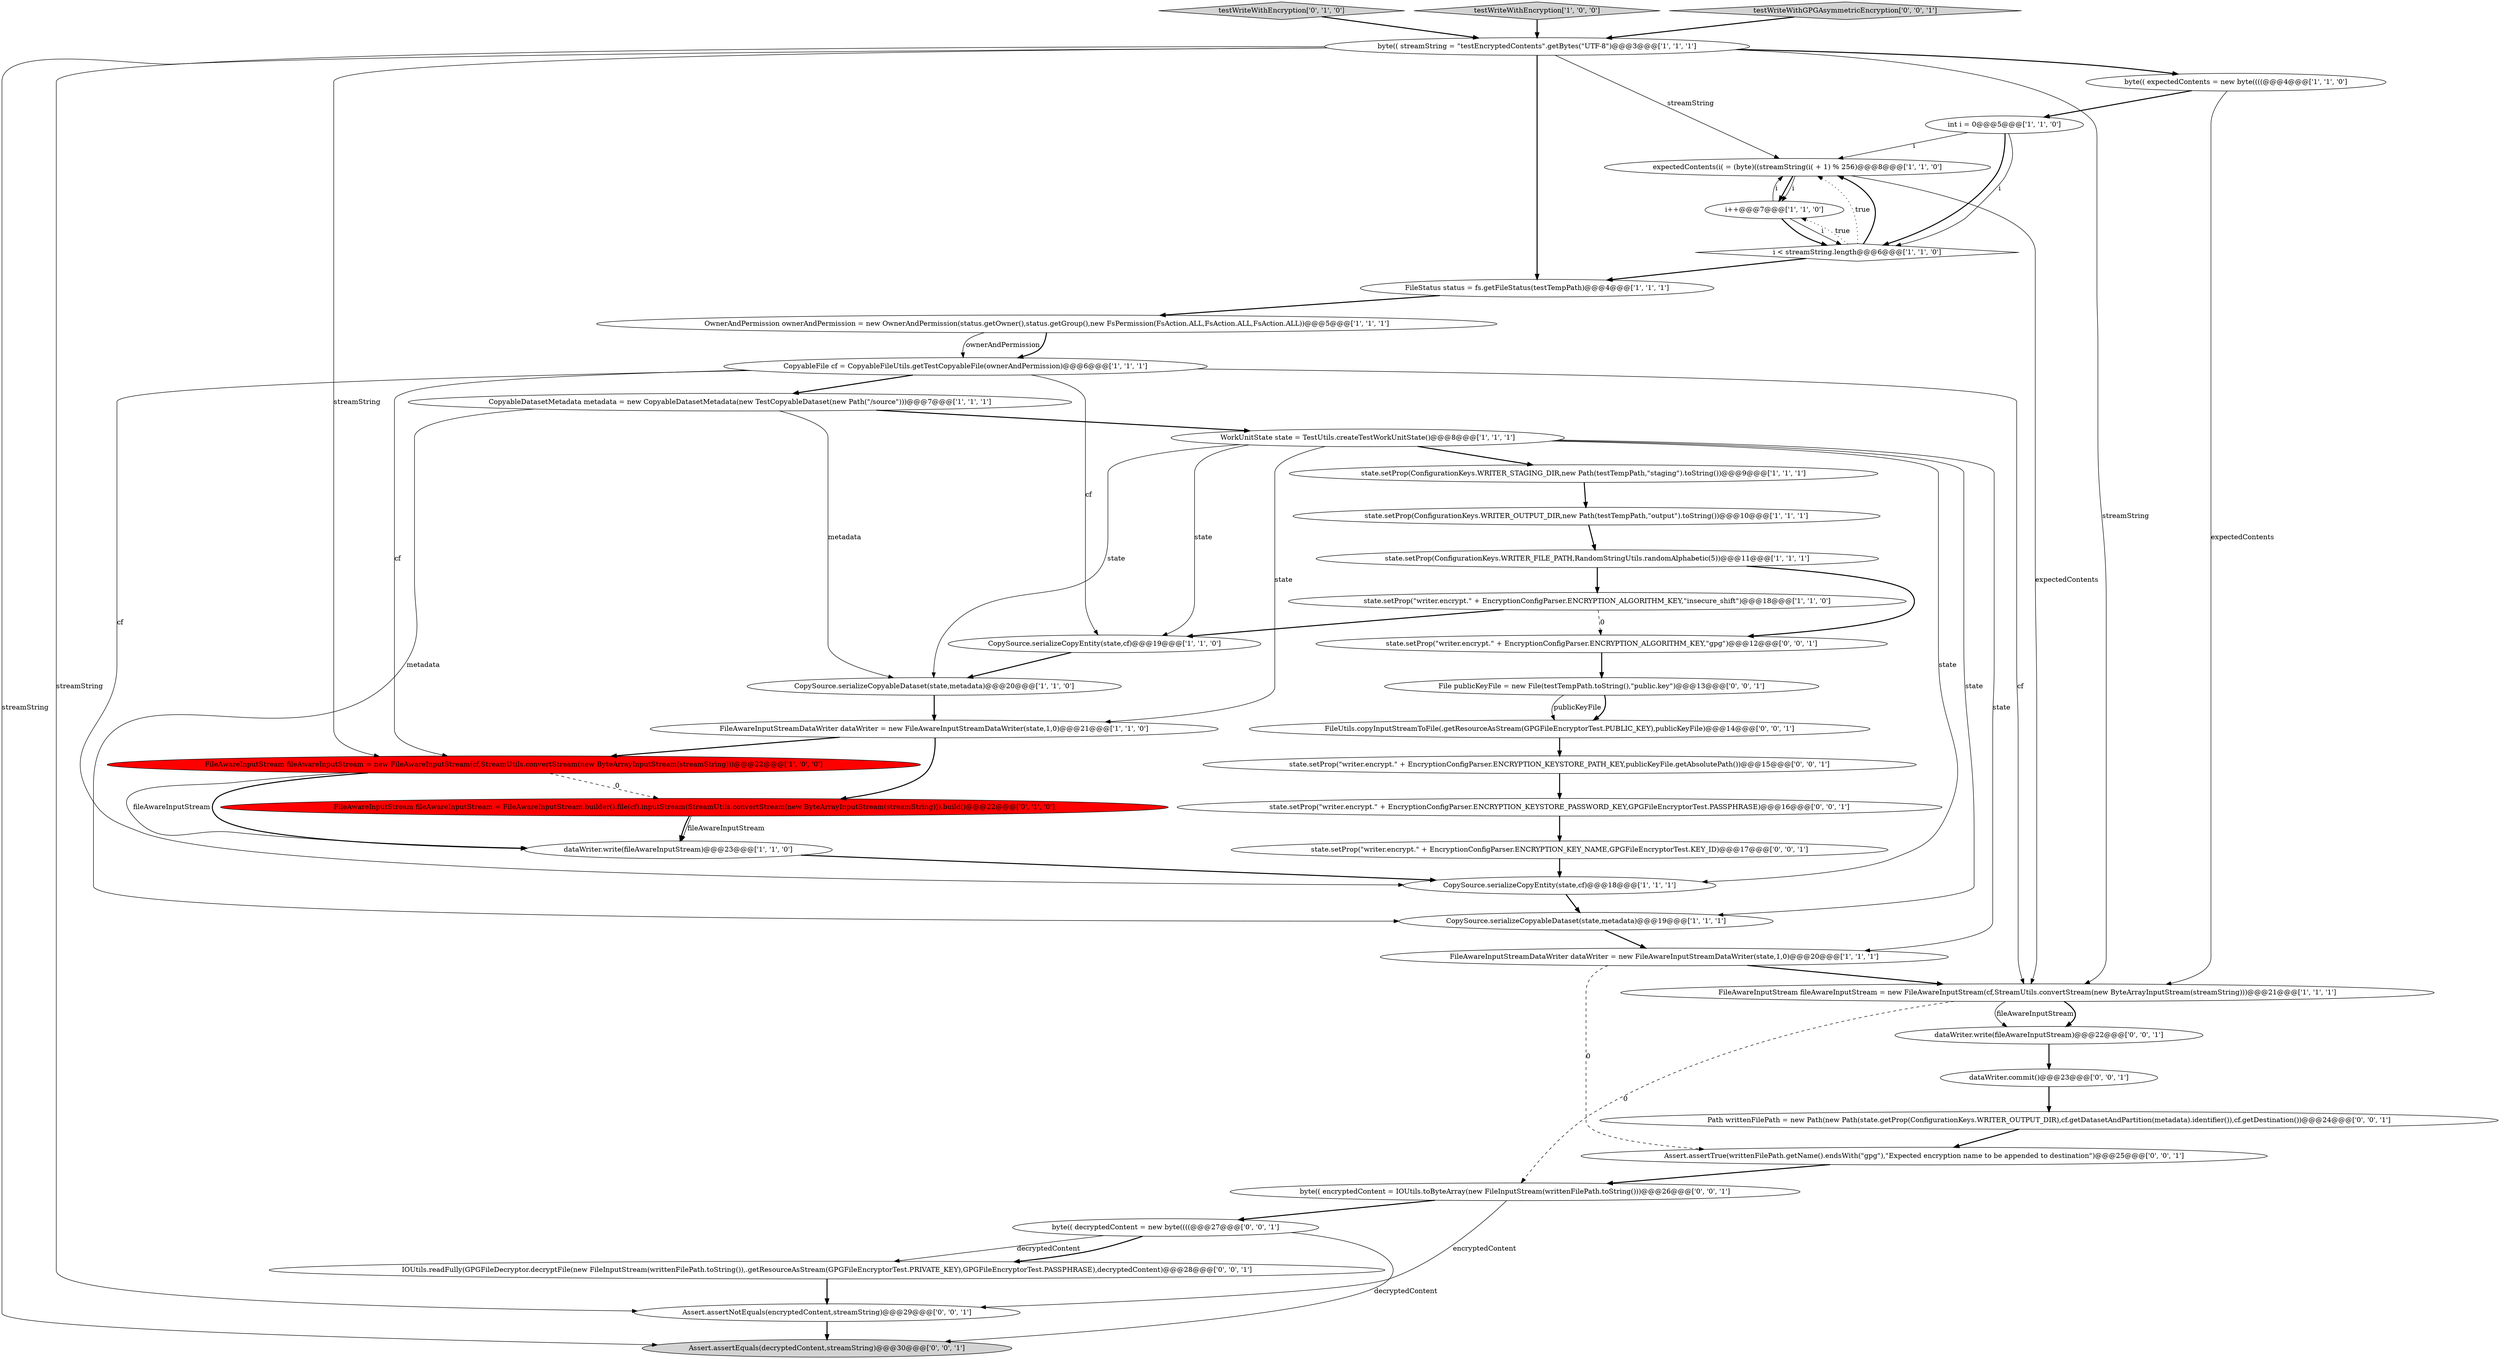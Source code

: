 digraph {
28 [style = filled, label = "Assert.assertEquals(decryptedContent,streamString)@@@30@@@['0', '0', '1']", fillcolor = lightgray, shape = ellipse image = "AAA0AAABBB3BBB"];
35 [style = filled, label = "byte(( encryptedContent = IOUtils.toByteArray(new FileInputStream(writtenFilePath.toString()))@@@26@@@['0', '0', '1']", fillcolor = white, shape = ellipse image = "AAA0AAABBB3BBB"];
19 [style = filled, label = "state.setProp(ConfigurationKeys.WRITER_OUTPUT_DIR,new Path(testTempPath,\"output\").toString())@@@10@@@['1', '1', '1']", fillcolor = white, shape = ellipse image = "AAA0AAABBB1BBB"];
20 [style = filled, label = "byte(( streamString = \"testEncryptedContents\".getBytes(\"UTF-8\")@@@3@@@['1', '1', '1']", fillcolor = white, shape = ellipse image = "AAA0AAABBB1BBB"];
8 [style = filled, label = "byte(( expectedContents = new byte((((@@@4@@@['1', '1', '0']", fillcolor = white, shape = ellipse image = "AAA0AAABBB1BBB"];
15 [style = filled, label = "FileAwareInputStream fileAwareInputStream = new FileAwareInputStream(cf,StreamUtils.convertStream(new ByteArrayInputStream(streamString)))@@@22@@@['1', '0', '0']", fillcolor = red, shape = ellipse image = "AAA1AAABBB1BBB"];
10 [style = filled, label = "FileAwareInputStreamDataWriter dataWriter = new FileAwareInputStreamDataWriter(state,1,0)@@@20@@@['1', '1', '1']", fillcolor = white, shape = ellipse image = "AAA0AAABBB1BBB"];
25 [style = filled, label = "testWriteWithEncryption['0', '1', '0']", fillcolor = lightgray, shape = diamond image = "AAA0AAABBB2BBB"];
22 [style = filled, label = "CopyableFile cf = CopyableFileUtils.getTestCopyableFile(ownerAndPermission)@@@6@@@['1', '1', '1']", fillcolor = white, shape = ellipse image = "AAA0AAABBB1BBB"];
26 [style = filled, label = "FileAwareInputStream fileAwareInputStream = FileAwareInputStream.builder().file(cf).inputStream(StreamUtils.convertStream(new ByteArrayInputStream(streamString))).build()@@@22@@@['0', '1', '0']", fillcolor = red, shape = ellipse image = "AAA1AAABBB2BBB"];
18 [style = filled, label = "state.setProp(\"writer.encrypt.\" + EncryptionConfigParser.ENCRYPTION_ALGORITHM_KEY,\"insecure_shift\")@@@18@@@['1', '1', '0']", fillcolor = white, shape = ellipse image = "AAA0AAABBB1BBB"];
40 [style = filled, label = "state.setProp(\"writer.encrypt.\" + EncryptionConfigParser.ENCRYPTION_KEYSTORE_PASSWORD_KEY,GPGFileEncryptorTest.PASSPHRASE)@@@16@@@['0', '0', '1']", fillcolor = white, shape = ellipse image = "AAA0AAABBB3BBB"];
30 [style = filled, label = "state.setProp(\"writer.encrypt.\" + EncryptionConfigParser.ENCRYPTION_KEY_NAME,GPGFileEncryptorTest.KEY_ID)@@@17@@@['0', '0', '1']", fillcolor = white, shape = ellipse image = "AAA0AAABBB3BBB"];
27 [style = filled, label = "Assert.assertNotEquals(encryptedContent,streamString)@@@29@@@['0', '0', '1']", fillcolor = white, shape = ellipse image = "AAA0AAABBB3BBB"];
31 [style = filled, label = "dataWriter.write(fileAwareInputStream)@@@22@@@['0', '0', '1']", fillcolor = white, shape = ellipse image = "AAA0AAABBB3BBB"];
7 [style = filled, label = "OwnerAndPermission ownerAndPermission = new OwnerAndPermission(status.getOwner(),status.getGroup(),new FsPermission(FsAction.ALL,FsAction.ALL,FsAction.ALL))@@@5@@@['1', '1', '1']", fillcolor = white, shape = ellipse image = "AAA0AAABBB1BBB"];
17 [style = filled, label = "testWriteWithEncryption['1', '0', '0']", fillcolor = lightgray, shape = diamond image = "AAA0AAABBB1BBB"];
33 [style = filled, label = "state.setProp(\"writer.encrypt.\" + EncryptionConfigParser.ENCRYPTION_KEYSTORE_PATH_KEY,publicKeyFile.getAbsolutePath())@@@15@@@['0', '0', '1']", fillcolor = white, shape = ellipse image = "AAA0AAABBB3BBB"];
39 [style = filled, label = "testWriteWithGPGAsymmetricEncryption['0', '0', '1']", fillcolor = lightgray, shape = diamond image = "AAA0AAABBB3BBB"];
36 [style = filled, label = "byte(( decryptedContent = new byte((((@@@27@@@['0', '0', '1']", fillcolor = white, shape = ellipse image = "AAA0AAABBB3BBB"];
1 [style = filled, label = "CopySource.serializeCopyEntity(state,cf)@@@18@@@['1', '1', '1']", fillcolor = white, shape = ellipse image = "AAA0AAABBB1BBB"];
41 [style = filled, label = "FileUtils.copyInputStreamToFile(.getResourceAsStream(GPGFileEncryptorTest.PUBLIC_KEY),publicKeyFile)@@@14@@@['0', '0', '1']", fillcolor = white, shape = ellipse image = "AAA0AAABBB3BBB"];
12 [style = filled, label = "FileAwareInputStreamDataWriter dataWriter = new FileAwareInputStreamDataWriter(state,1,0)@@@21@@@['1', '1', '0']", fillcolor = white, shape = ellipse image = "AAA0AAABBB1BBB"];
11 [style = filled, label = "state.setProp(ConfigurationKeys.WRITER_FILE_PATH,RandomStringUtils.randomAlphabetic(5))@@@11@@@['1', '1', '1']", fillcolor = white, shape = ellipse image = "AAA0AAABBB1BBB"];
0 [style = filled, label = "int i = 0@@@5@@@['1', '1', '0']", fillcolor = white, shape = ellipse image = "AAA0AAABBB1BBB"];
3 [style = filled, label = "CopySource.serializeCopyableDataset(state,metadata)@@@19@@@['1', '1', '1']", fillcolor = white, shape = ellipse image = "AAA0AAABBB1BBB"];
16 [style = filled, label = "state.setProp(ConfigurationKeys.WRITER_STAGING_DIR,new Path(testTempPath,\"staging\").toString())@@@9@@@['1', '1', '1']", fillcolor = white, shape = ellipse image = "AAA0AAABBB1BBB"];
32 [style = filled, label = "state.setProp(\"writer.encrypt.\" + EncryptionConfigParser.ENCRYPTION_ALGORITHM_KEY,\"gpg\")@@@12@@@['0', '0', '1']", fillcolor = white, shape = ellipse image = "AAA0AAABBB3BBB"];
38 [style = filled, label = "Path writtenFilePath = new Path(new Path(state.getProp(ConfigurationKeys.WRITER_OUTPUT_DIR),cf.getDatasetAndPartition(metadata).identifier()),cf.getDestination())@@@24@@@['0', '0', '1']", fillcolor = white, shape = ellipse image = "AAA0AAABBB3BBB"];
21 [style = filled, label = "i++@@@7@@@['1', '1', '0']", fillcolor = white, shape = ellipse image = "AAA0AAABBB1BBB"];
2 [style = filled, label = "CopySource.serializeCopyableDataset(state,metadata)@@@20@@@['1', '1', '0']", fillcolor = white, shape = ellipse image = "AAA0AAABBB1BBB"];
9 [style = filled, label = "expectedContents(i( = (byte)((streamString(i( + 1) % 256)@@@8@@@['1', '1', '0']", fillcolor = white, shape = ellipse image = "AAA0AAABBB1BBB"];
24 [style = filled, label = "FileAwareInputStream fileAwareInputStream = new FileAwareInputStream(cf,StreamUtils.convertStream(new ByteArrayInputStream(streamString)))@@@21@@@['1', '1', '1']", fillcolor = white, shape = ellipse image = "AAA0AAABBB1BBB"];
37 [style = filled, label = "dataWriter.commit()@@@23@@@['0', '0', '1']", fillcolor = white, shape = ellipse image = "AAA0AAABBB3BBB"];
42 [style = filled, label = "IOUtils.readFully(GPGFileDecryptor.decryptFile(new FileInputStream(writtenFilePath.toString()),.getResourceAsStream(GPGFileEncryptorTest.PRIVATE_KEY),GPGFileEncryptorTest.PASSPHRASE),decryptedContent)@@@28@@@['0', '0', '1']", fillcolor = white, shape = ellipse image = "AAA0AAABBB3BBB"];
14 [style = filled, label = "WorkUnitState state = TestUtils.createTestWorkUnitState()@@@8@@@['1', '1', '1']", fillcolor = white, shape = ellipse image = "AAA0AAABBB1BBB"];
23 [style = filled, label = "dataWriter.write(fileAwareInputStream)@@@23@@@['1', '1', '0']", fillcolor = white, shape = ellipse image = "AAA0AAABBB1BBB"];
34 [style = filled, label = "Assert.assertTrue(writtenFilePath.getName().endsWith(\"gpg\"),\"Expected encryption name to be appended to destination\")@@@25@@@['0', '0', '1']", fillcolor = white, shape = ellipse image = "AAA0AAABBB3BBB"];
13 [style = filled, label = "FileStatus status = fs.getFileStatus(testTempPath)@@@4@@@['1', '1', '1']", fillcolor = white, shape = ellipse image = "AAA0AAABBB1BBB"];
29 [style = filled, label = "File publicKeyFile = new File(testTempPath.toString(),\"public.key\")@@@13@@@['0', '0', '1']", fillcolor = white, shape = ellipse image = "AAA0AAABBB3BBB"];
6 [style = filled, label = "i < streamString.length@@@6@@@['1', '1', '0']", fillcolor = white, shape = diamond image = "AAA0AAABBB1BBB"];
5 [style = filled, label = "CopySource.serializeCopyEntity(state,cf)@@@19@@@['1', '1', '0']", fillcolor = white, shape = ellipse image = "AAA0AAABBB1BBB"];
4 [style = filled, label = "CopyableDatasetMetadata metadata = new CopyableDatasetMetadata(new TestCopyableDataset(new Path(\"/source\")))@@@7@@@['1', '1', '1']", fillcolor = white, shape = ellipse image = "AAA0AAABBB1BBB"];
14->1 [style = solid, label="state"];
14->16 [style = bold, label=""];
0->9 [style = solid, label="i"];
15->23 [style = bold, label=""];
31->37 [style = bold, label=""];
4->14 [style = bold, label=""];
14->3 [style = solid, label="state"];
20->13 [style = bold, label=""];
20->24 [style = solid, label="streamString"];
7->22 [style = solid, label="ownerAndPermission"];
30->1 [style = bold, label=""];
22->24 [style = solid, label="cf"];
14->10 [style = solid, label="state"];
8->24 [style = solid, label="expectedContents"];
21->6 [style = bold, label=""];
35->27 [style = solid, label="encryptedContent"];
0->6 [style = bold, label=""];
14->5 [style = solid, label="state"];
4->2 [style = solid, label="metadata"];
14->2 [style = solid, label="state"];
10->24 [style = bold, label=""];
24->31 [style = solid, label="fileAwareInputStream"];
29->41 [style = bold, label=""];
27->28 [style = bold, label=""];
10->34 [style = dashed, label="0"];
12->15 [style = bold, label=""];
1->3 [style = bold, label=""];
19->11 [style = bold, label=""];
11->32 [style = bold, label=""];
12->26 [style = bold, label=""];
16->19 [style = bold, label=""];
21->9 [style = solid, label="i"];
14->12 [style = solid, label="state"];
18->32 [style = dashed, label="0"];
11->18 [style = bold, label=""];
2->12 [style = bold, label=""];
36->42 [style = solid, label="decryptedContent"];
22->4 [style = bold, label=""];
15->23 [style = solid, label="fileAwareInputStream"];
32->29 [style = bold, label=""];
8->0 [style = bold, label=""];
21->6 [style = solid, label="i"];
29->41 [style = solid, label="publicKeyFile"];
3->10 [style = bold, label=""];
7->22 [style = bold, label=""];
22->5 [style = solid, label="cf"];
5->2 [style = bold, label=""];
20->8 [style = bold, label=""];
25->20 [style = bold, label=""];
22->15 [style = solid, label="cf"];
33->40 [style = bold, label=""];
36->28 [style = solid, label="decryptedContent"];
24->31 [style = bold, label=""];
6->9 [style = dotted, label="true"];
22->1 [style = solid, label="cf"];
13->7 [style = bold, label=""];
37->38 [style = bold, label=""];
18->5 [style = bold, label=""];
6->13 [style = bold, label=""];
26->23 [style = bold, label=""];
26->23 [style = solid, label="fileAwareInputStream"];
24->35 [style = dashed, label="0"];
20->9 [style = solid, label="streamString"];
9->21 [style = bold, label=""];
38->34 [style = bold, label=""];
20->28 [style = solid, label="streamString"];
23->1 [style = bold, label=""];
15->26 [style = dashed, label="0"];
42->27 [style = bold, label=""];
40->30 [style = bold, label=""];
20->27 [style = solid, label="streamString"];
9->24 [style = solid, label="expectedContents"];
41->33 [style = bold, label=""];
34->35 [style = bold, label=""];
35->36 [style = bold, label=""];
6->9 [style = bold, label=""];
6->21 [style = dotted, label="true"];
39->20 [style = bold, label=""];
9->21 [style = solid, label="i"];
0->6 [style = solid, label="i"];
4->3 [style = solid, label="metadata"];
36->42 [style = bold, label=""];
20->15 [style = solid, label="streamString"];
17->20 [style = bold, label=""];
}
